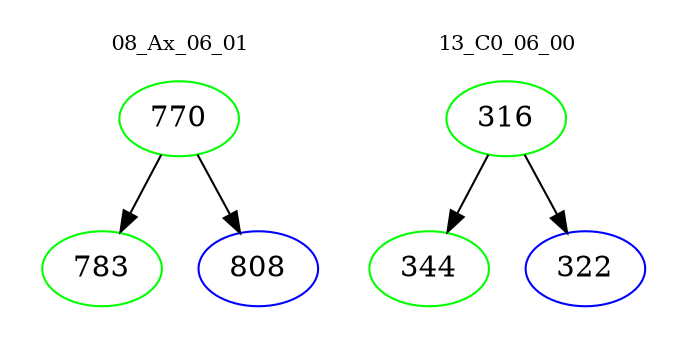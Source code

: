 digraph{
subgraph cluster_0 {
color = white
label = "08_Ax_06_01";
fontsize=10;
T0_770 [label="770", color="green"]
T0_770 -> T0_783 [color="black"]
T0_783 [label="783", color="green"]
T0_770 -> T0_808 [color="black"]
T0_808 [label="808", color="blue"]
}
subgraph cluster_1 {
color = white
label = "13_C0_06_00";
fontsize=10;
T1_316 [label="316", color="green"]
T1_316 -> T1_344 [color="black"]
T1_344 [label="344", color="green"]
T1_316 -> T1_322 [color="black"]
T1_322 [label="322", color="blue"]
}
}
